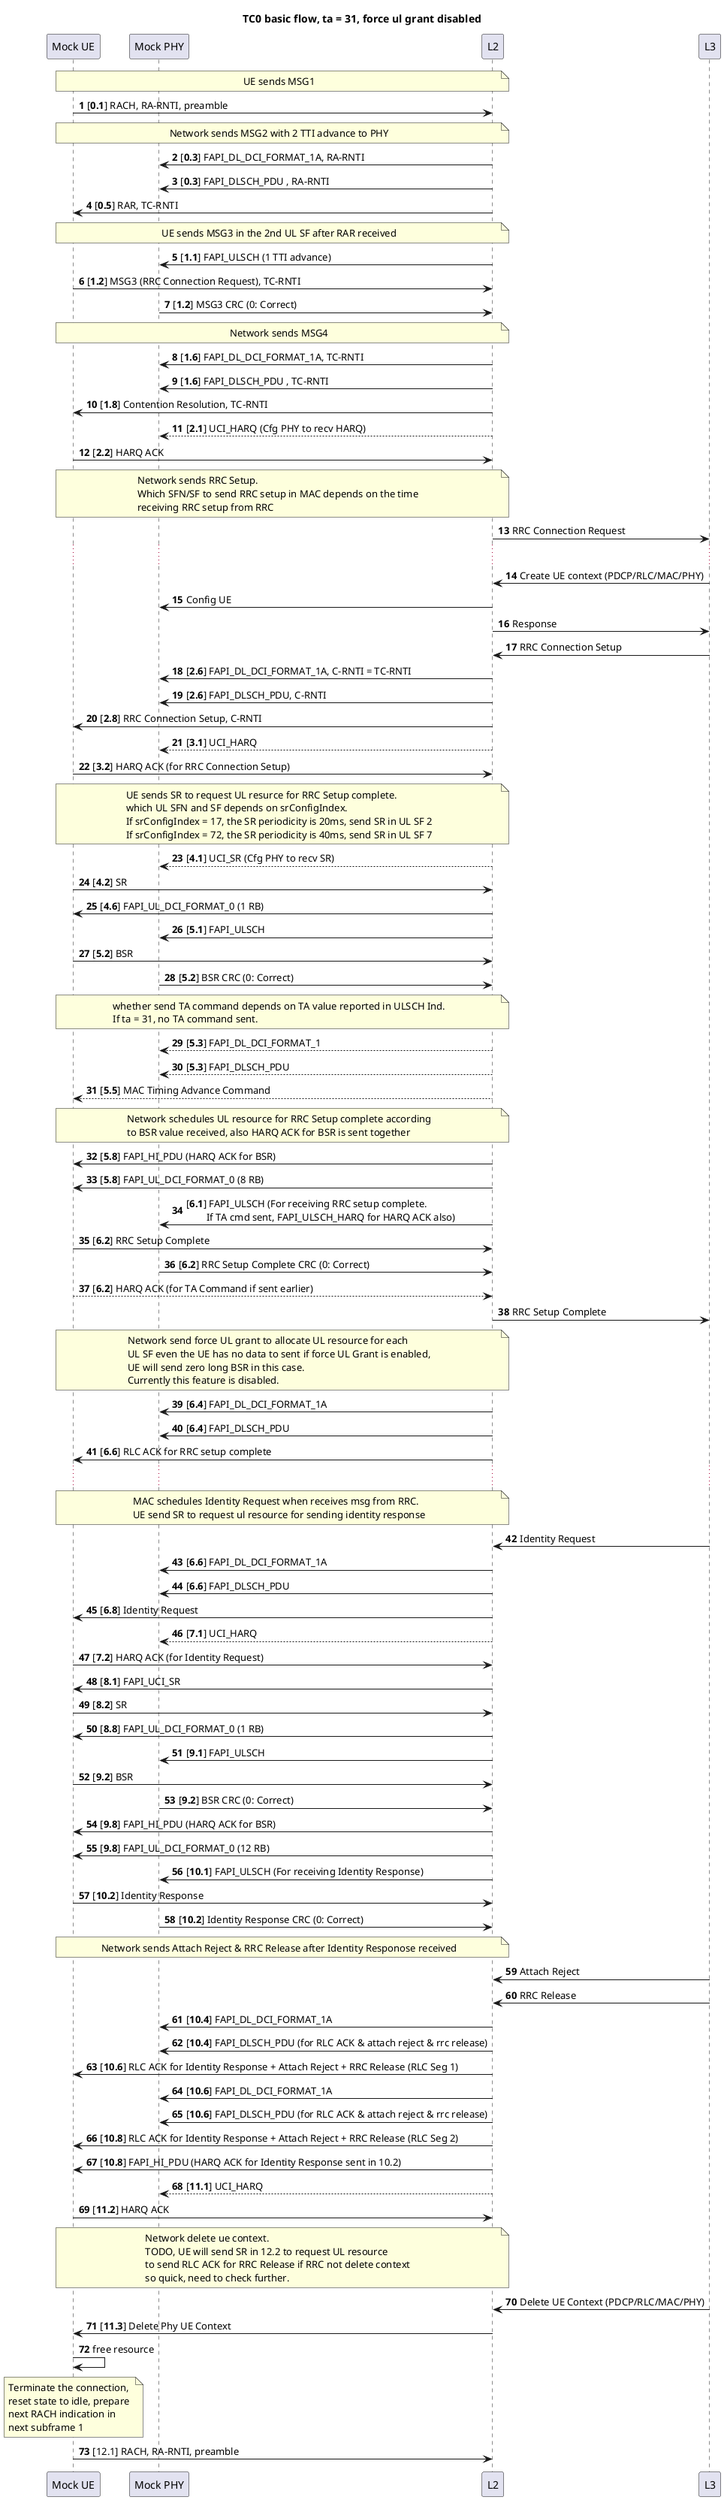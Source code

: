 @startuml
autonumber
title TC0 basic flow, ta = 31, force ul grant disabled

participant "Mock UE" as ue
participant "Mock PHY" as phy
participant "L2" as l2
participant "L3" as l3

note over ue, l2
UE sends MSG1
end note

ue -> l2 : [**0.1**] RACH, RA-RNTI, preamble

note over ue, l2
Network sends MSG2 with 2 TTI advance to PHY
end note

l2 -> phy : [**0.3**] FAPI_DL_DCI_FORMAT_1A, RA-RNTI
l2 -> phy : [**0.3**] FAPI_DLSCH_PDU , RA-RNTI
l2 -> ue : [**0.5**] RAR, TC-RNTI

note over ue, l2
UE sends MSG3 in the 2nd UL SF after RAR received
end note
l2 -> phy : [**1.1**] FAPI_ULSCH (1 TTI advance)
ue -> l2 : [**1.2**] MSG3 (RRC Connection Request), TC-RNTI
phy -> l2 : [**1.2**] MSG3 CRC (0: Correct)

note over ue, l2
Network sends MSG4
end note
l2 -> phy : [**1.6**] FAPI_DL_DCI_FORMAT_1A, TC-RNTI
l2 -> phy : [**1.6**] FAPI_DLSCH_PDU , TC-RNTI
l2 -> ue : [**1.8**] Contention Resolution, TC-RNTI
l2 --> phy : [**2.1**] UCI_HARQ (Cfg PHY to recv HARQ)
ue -> l2 : [**2.2**] HARQ ACK

note over ue, l2
Network sends RRC Setup.
Which SFN/SF to send RRC setup in MAC depends on the time 
receiving RRC setup from RRC
end note

l2 -> l3 : RRC Connection Request 
... 

l3 -> l2 : Create UE context (PDCP/RLC/MAC/PHY)
l2 -> phy : Config UE
l2 -> l3 : Response
l3 -> l2 : RRC Connection Setup

l2 -> phy : [**2.6**] FAPI_DL_DCI_FORMAT_1A, C-RNTI = TC-RNTI
l2 -> phy : [**2.6**] FAPI_DLSCH_PDU, C-RNTI
l2 -> ue : [**2.8**] RRC Connection Setup, C-RNTI
l2 --> phy : [**3.1**] UCI_HARQ
ue -> l2 : [**3.2**] HARQ ACK (for RRC Connection Setup)

note over ue, l2
UE sends SR to request UL resurce for RRC Setup complete.
which UL SFN and SF depends on srConfigIndex. 
If srConfigIndex = 17, the SR periodicity is 20ms, send SR in UL SF 2
If srConfigIndex = 72, the SR periodicity is 40ms, send SR in UL SF 7
end note

l2 --> phy : [**4.1**] UCI_SR (Cfg PHY to recv SR)
ue -> l2 : [**4.2**] SR
l2 -> ue : [**4.6**] FAPI_UL_DCI_FORMAT_0 (1 RB)
l2 -> phy : [**5.1**] FAPI_ULSCH
ue -> l2 : [**5.2**] BSR
phy -> l2 : [**5.2**] BSR CRC (0: Correct)

note over ue, l2 
whether send TA command depends on TA value reported in ULSCH Ind.
If ta = 31, no TA command sent.
end note
l2 --> phy : [**5.3**] FAPI_DL_DCI_FORMAT_1
l2 --> phy : [**5.3**] FAPI_DLSCH_PDU
l2 --> ue : [**5.5**] MAC Timing Advance Command

note over ue, l2
Network schedules UL resource for RRC Setup complete according
to BSR value received, also HARQ ACK for BSR is sent together
end note

l2 -> ue : [**5.8**] FAPI_HI_PDU (HARQ ACK for BSR)
l2 -> ue : [**5.8**] FAPI_UL_DCI_FORMAT_0 (8 RB)
l2 -> phy : [**6.1**] FAPI_ULSCH (For receiving RRC setup complete. \n\tIf TA cmd sent, FAPI_ULSCH_HARQ for HARQ ACK also)
ue -> l2 : [**6.2**] RRC Setup Complete
phy -> l2 : [**6.2**] RRC Setup Complete CRC (0: Correct)
ue --> l2 : [**6.2**] HARQ ACK (for TA Command if sent earlier)

l2 -> l3 : RRC Setup Complete

note over ue, l2
Network send force UL grant to allocate UL resource for each
UL SF even the UE has no data to sent if force UL Grant is enabled,
UE will send zero long BSR in this case.
Currently this feature is disabled.
end note

l2 -> phy : [**6.4**] FAPI_DL_DCI_FORMAT_1A
l2 -> phy : [**6.4**] FAPI_DLSCH_PDU
l2 -> ue : [**6.6**] RLC ACK for RRC setup complete

...

note over ue, l2
MAC schedules Identity Request when receives msg from RRC.
UE send SR to request ul resource for sending identity response
end note

l3 -> l2 : Identity Request

l2 -> phy : [**6.6**] FAPI_DL_DCI_FORMAT_1A
l2 -> phy : [**6.6**] FAPI_DLSCH_PDU
l2 -> ue : [**6.8**] Identity Request
l2 --> phy : [**7.1**] UCI_HARQ
ue -> l2 : [**7.2**] HARQ ACK (for Identity Request)

l2 -> ue : [**8.1**] FAPI_UCI_SR
ue -> l2 : [**8.2**] SR
l2 -> ue : [**8.8**] FAPI_UL_DCI_FORMAT_0 (1 RB)
l2 -> phy : [**9.1**] FAPI_ULSCH
ue -> l2 : [**9.2**] BSR
phy -> l2 : [**9.2**] BSR CRC (0: Correct)

l2 -> ue : [**9.8**] FAPI_HI_PDU (HARQ ACK for BSR)
l2 -> ue : [**9.8**] FAPI_UL_DCI_FORMAT_0 (12 RB)
l2 -> phy : [**10.1**] FAPI_ULSCH (For receiving Identity Response)
ue -> l2 : [**10.2**] Identity Response
phy -> l2 : [**10.2**] Identity Response CRC (0: Correct)

note over ue, l2
Network sends Attach Reject & RRC Release after Identity Responose received
end note

l3 -> l2 : Attach Reject 
l3 -> l2 : RRC Release

l2 -> phy : [**10.4**] FAPI_DL_DCI_FORMAT_1A
l2 -> phy : [**10.4**] FAPI_DLSCH_PDU (for RLC ACK & attach reject & rrc release)
l2 -> ue : [**10.6**] RLC ACK for Identity Response + Attach Reject + RRC Release (RLC Seg 1)

l2 -> phy : [**10.6**] FAPI_DL_DCI_FORMAT_1A
l2 -> phy : [**10.6**] FAPI_DLSCH_PDU (for RLC ACK & attach reject & rrc release)
l2 -> ue : [**10.8**] RLC ACK for Identity Response + Attach Reject + RRC Release (RLC Seg 2)

l2 -> ue : [**10.8**] FAPI_HI_PDU (HARQ ACK for Identity Response sent in 10.2)

l2 --> phy : [**11.1**] UCI_HARQ
ue -> l2 : [**11.2**] HARQ ACK

note over ue, l2
Network delete ue context.
TODO, UE will send SR in 12.2 to request UL resource 
to send RLC ACK for RRC Release if RRC not delete context 
so quick, need to check further.
end note

l3 -> l2 : Delete UE Context (PDCP/RLC/MAC/PHY)

l2 -> ue : [**11.3**] Delete Phy UE Context 
ue -> ue : free resource

note over ue
Terminate the connection, 
reset state to idle, prepare
next RACH indication in 
next subframe 1
end note

ue -> l2 : [12.1] RACH, RA-RNTI, preamble

@enduml